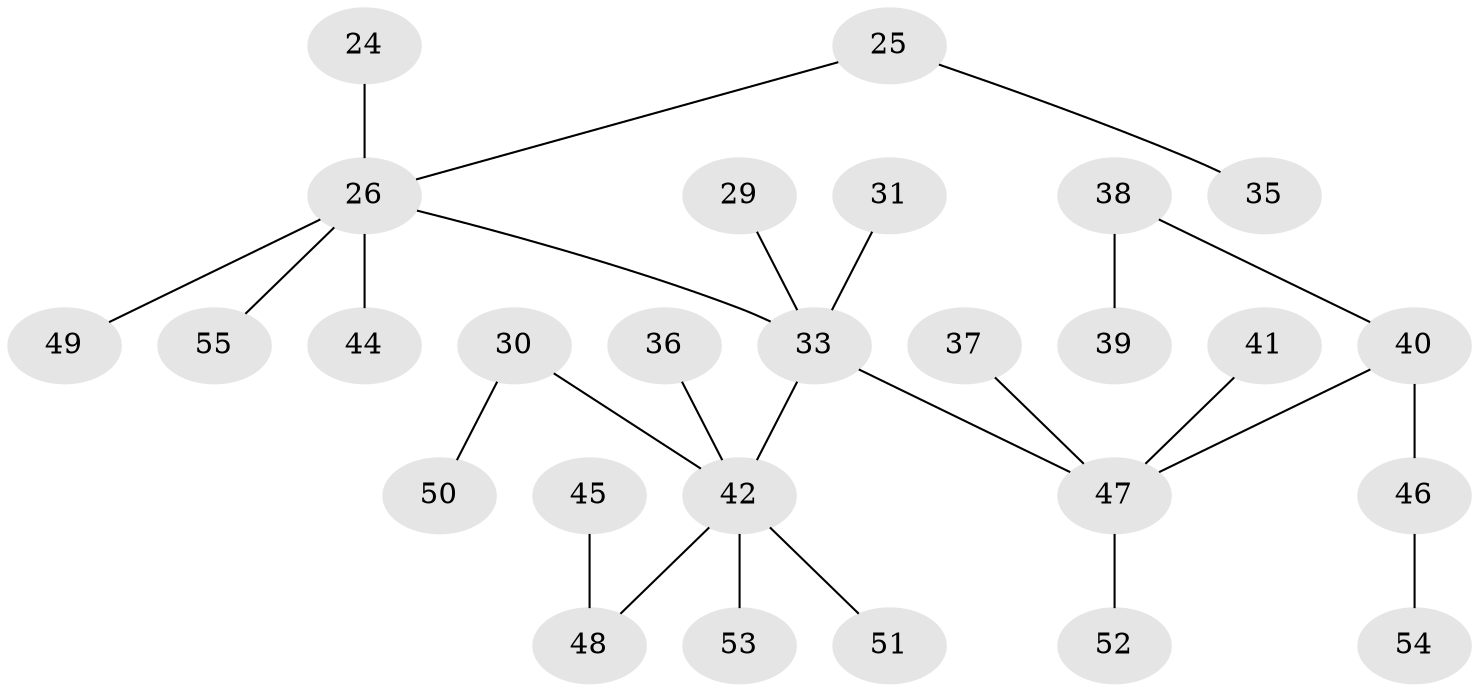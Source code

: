// original degree distribution, {5: 0.03636363636363636, 7: 0.01818181818181818, 1: 0.45454545454545453, 4: 0.03636363636363636, 3: 0.14545454545454545, 2: 0.3090909090909091}
// Generated by graph-tools (version 1.1) at 2025/53/03/09/25 04:53:12]
// undirected, 27 vertices, 26 edges
graph export_dot {
graph [start="1"]
  node [color=gray90,style=filled];
  24;
  25;
  26 [super="+21+18"];
  29;
  30;
  31;
  33 [super="+15+27+19"];
  35;
  36;
  37;
  38;
  39;
  40 [super="+32"];
  41;
  42 [super="+20+10+22+28"];
  44;
  45;
  46;
  47 [super="+23"];
  48 [super="+43"];
  49;
  50;
  51;
  52;
  53;
  54;
  55;
  24 -- 26;
  25 -- 35;
  25 -- 26;
  26 -- 49;
  26 -- 55;
  26 -- 44;
  26 -- 33;
  29 -- 33;
  30 -- 50;
  30 -- 42;
  31 -- 33;
  33 -- 42;
  33 -- 47;
  36 -- 42;
  37 -- 47;
  38 -- 39;
  38 -- 40;
  40 -- 46;
  40 -- 47;
  41 -- 47;
  42 -- 53;
  42 -- 51;
  42 -- 48;
  45 -- 48;
  46 -- 54;
  47 -- 52;
}
